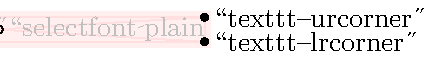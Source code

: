 \documentclass[border=5mm]{standalone}
\usepackage{luamplib}
\usepackage{fontspec}
\setmainfont{TeX Gyre Pagella}
\begin{document}
\mplibtextextlabel{enable}
\begin{mplibcode}
beginfig(1);
    picture p, q;
    p = thelabel.rt("\fontsize{48}{48}\selectfont plain", origin);
    q = thelabel.rt("\fontsize{48}{48}\selectfont rotated", origin) rotated 30;

    picture P[];
    numeric i; i = 0;
    forsuffixes @=p,q:
        P[incr i] = image(
            fill bbox @ withcolor 15/16[red, white];
            draw llcorner @ -- lrcorner @ -- urcorner @ -- ulcorner @ -- cycle
                withcolor 7/8[red, white];
            draw llcorner @ -- urcorner @ withcolor 7/8[red, white];
            draw ulcorner @ -- lrcorner @ withcolor 7/8[red, white];
            draw @ withcolor 3/4;
            dotlabel.lft("\texttt{llcorner}", llcorner @);
            dotlabel.rt ("\texttt{lrcorner}", lrcorner @);
            dotlabel.rt ("\texttt{urcorner}", urcorner @);
            dotlabel.lft("\texttt{ulcorner}", ulcorner @);
            draw fullcircle scaled 3 shifted center @;
        );
    endfor
    labeloffset := 20;
    label.top(P1, origin);
    label.bot(P2, origin);
endfig;
\end{mplibcode}
\end{document}


